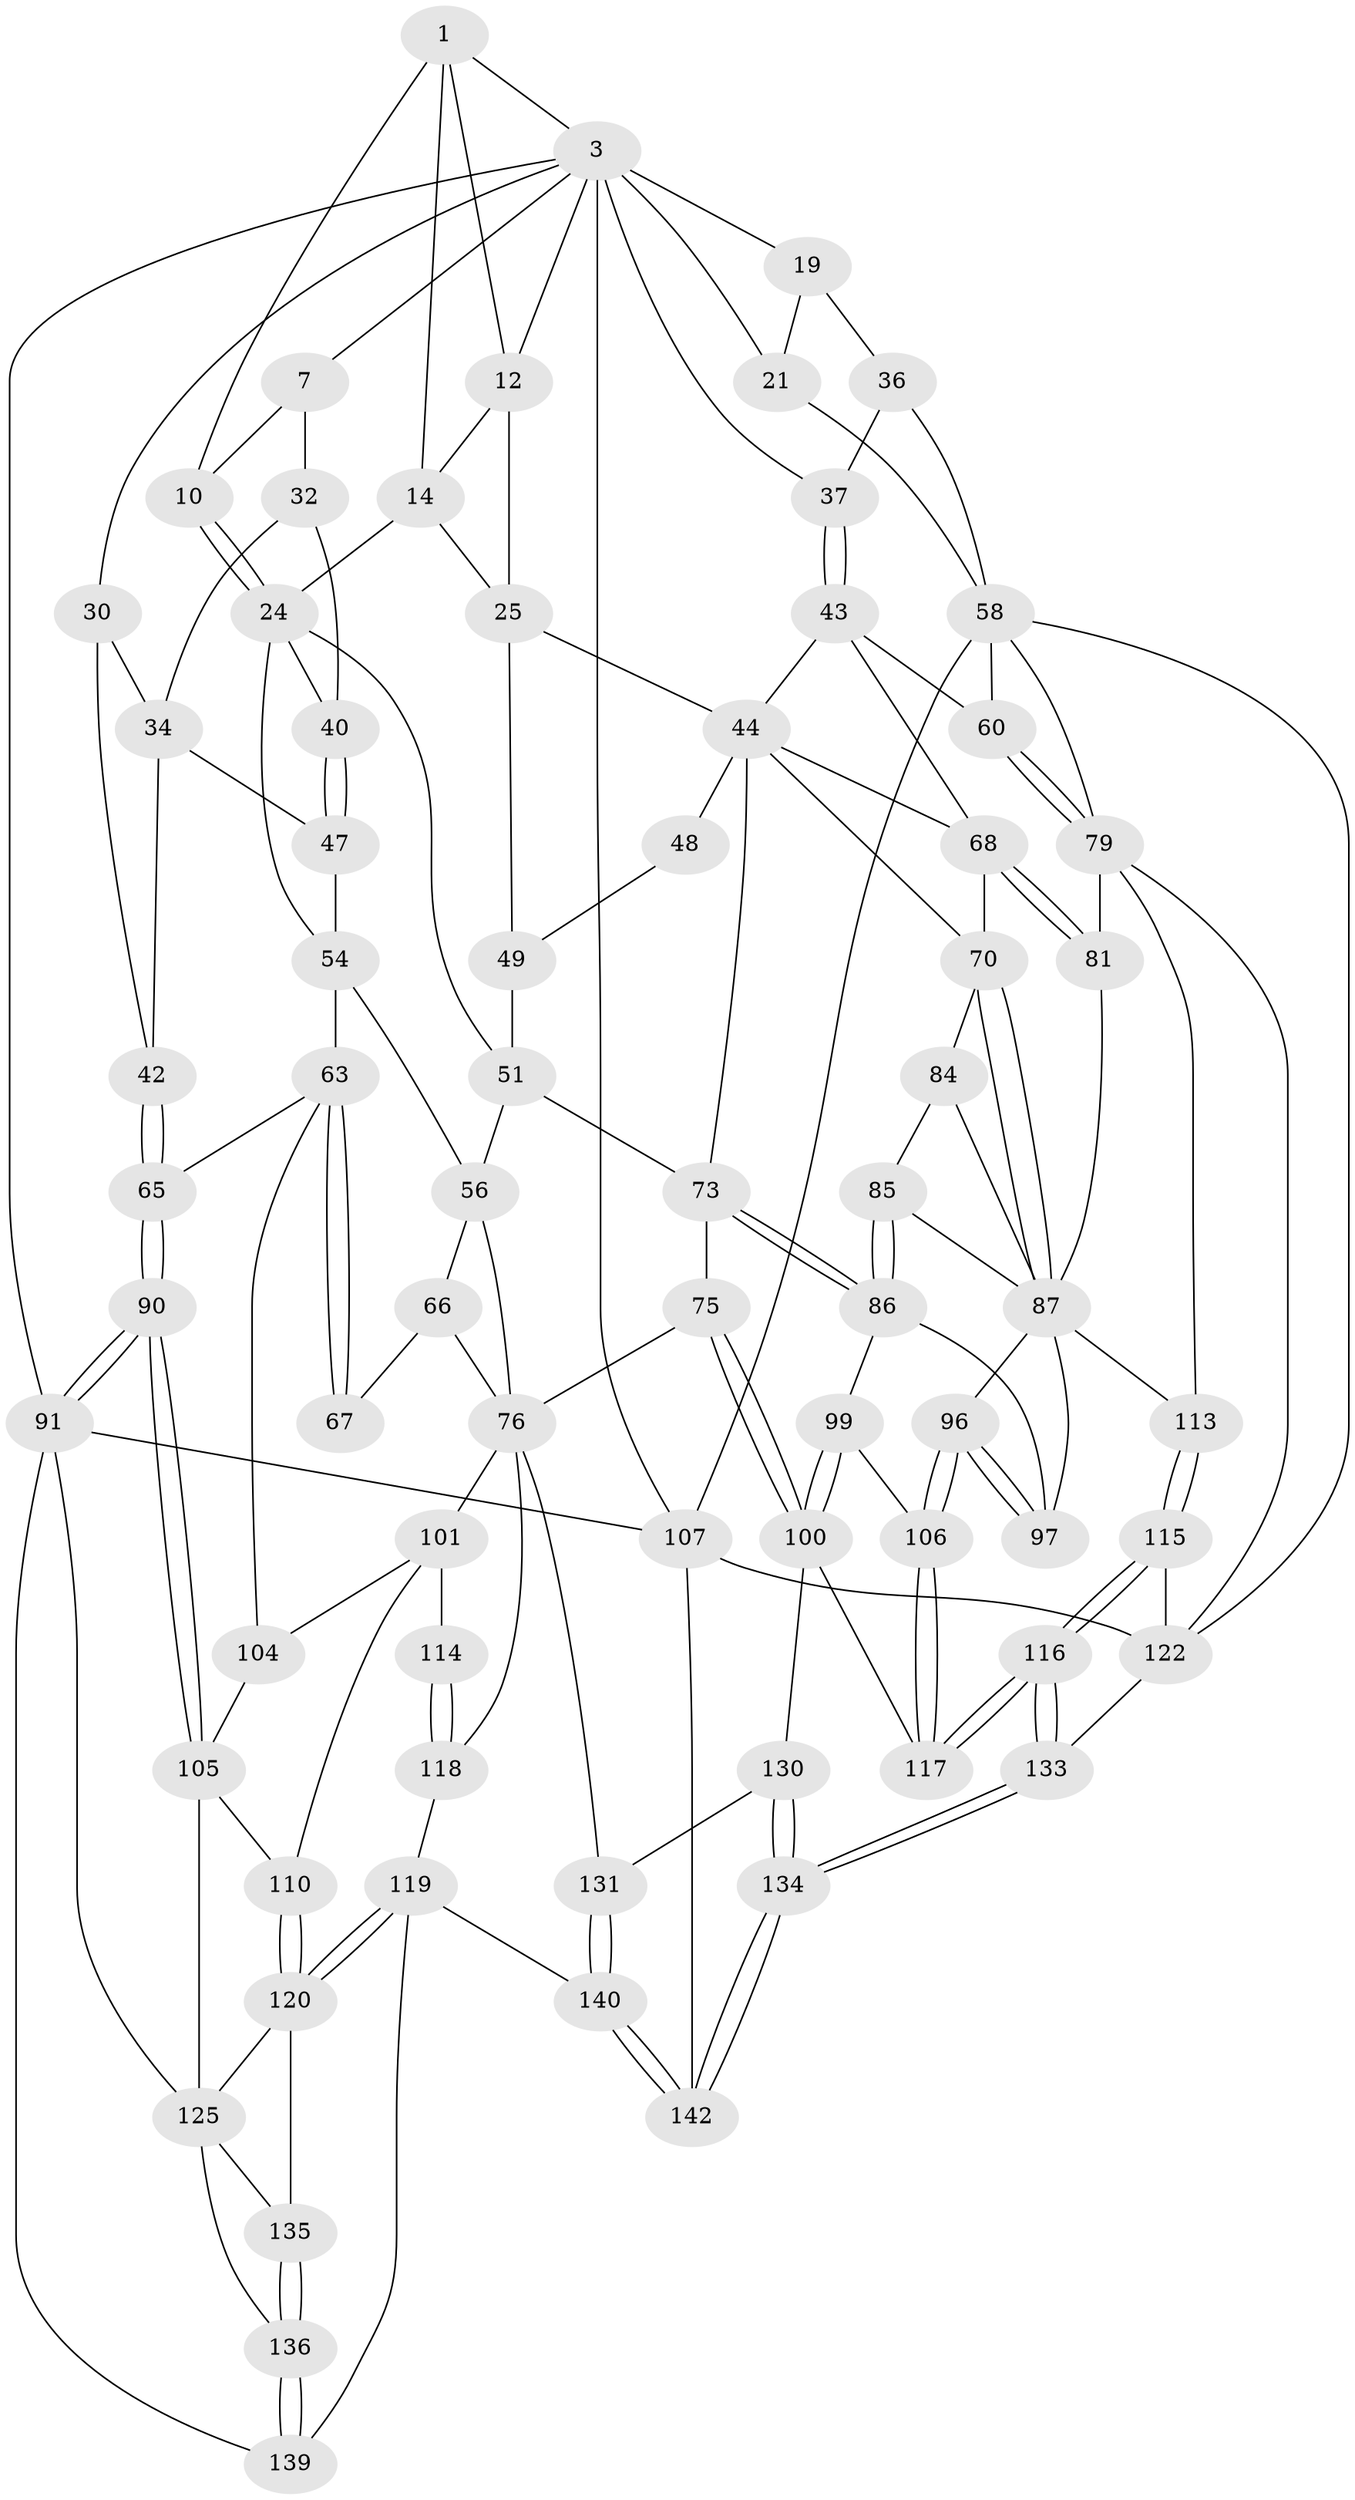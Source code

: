 // original degree distribution, {3: 0.02054794520547945, 4: 0.1917808219178082, 6: 0.1917808219178082, 5: 0.5958904109589042}
// Generated by graph-tools (version 1.1) at 2025/17/03/09/25 04:17:09]
// undirected, 73 vertices, 165 edges
graph export_dot {
graph [start="1"]
  node [color=gray90,style=filled];
  1 [pos="+0.5606427645589032+0",super="+2+9"];
  3 [pos="+0.7142485281053825+0",super="+15+4"];
  7 [pos="+0+0",super="+29+8"];
  10 [pos="+0.35593493418729705+0.1243026155527142"];
  12 [pos="+0.6378752324967578+0.06927093609388488",super="+17+13"];
  14 [pos="+0.5236517688772593+0.04991658345959626",super="+23"];
  19 [pos="+0.8411448632655395+0.11499704978406775",super="+20"];
  21 [pos="+1+0.15449038031880463",super="+22+28"];
  24 [pos="+0.39991573209371056+0.18797656699575424",super="+38"];
  25 [pos="+0.5627527460097205+0.19759395770239768",super="+27+26"];
  30 [pos="+0+0.0742147770718116",super="+31"];
  32 [pos="+0.19901880107596803+0.1261725882738663",super="+33"];
  34 [pos="+0.10022748511617316+0.20102039366322827",super="+41"];
  36 [pos="+0.849498714366958+0.26351721744320844"];
  37 [pos="+0.8277053520697599+0.28814071554691434"];
  40 [pos="+0.1891500431099997+0.21706882176024875"];
  42 [pos="+0+0.25349271651609173"];
  43 [pos="+0.8100129365865015+0.3527212781816395",super="+61"];
  44 [pos="+0.7645383740941145+0.36784754013564075",super="+45"];
  47 [pos="+0.1311624973056216+0.3532003066802344"];
  48 [pos="+0.617665427422756+0.30946738293326803",super="+53"];
  49 [pos="+0.5403331697866967+0.2460351589627359",super="+50"];
  51 [pos="+0.48648430104385615+0.4200311796389484",super="+52"];
  54 [pos="+0.24933253535052657+0.38999676117547366",super="+55"];
  56 [pos="+0.40597297641773344+0.4475017068668607",super="+57"];
  58 [pos="+1+0.36158953234695307",super="+82+59"];
  60 [pos="+0.9889538425473442+0.4266363679054913"];
  63 [pos="+0.09007840220345212+0.4441419443124357",super="+64"];
  65 [pos="+0+0.5267998061372509"];
  66 [pos="+0.2079340898672755+0.5442553315628814"];
  67 [pos="+0.18856054065184621+0.5419886191089637"];
  68 [pos="+0.8769171456774864+0.5272660390091187",super="+69"];
  70 [pos="+0.7859254130105691+0.5315967781259466",super="+71"];
  73 [pos="+0.6421478510363087+0.5365703740709044",super="+74"];
  75 [pos="+0.48711492661983374+0.6778233401517664"];
  76 [pos="+0.4105496145565912+0.6680272214767805",super="+77+129"];
  79 [pos="+0.9819312272735142+0.663125111887289",super="+80"];
  81 [pos="+0.8943386192210816+0.6180350329501247"];
  84 [pos="+0.7555190147993556+0.5501956366557005"];
  85 [pos="+0.7240473320804003+0.583359925791297"];
  86 [pos="+0.6553339035084087+0.5677666555011845",super="+98"];
  87 [pos="+0.7820021575814173+0.5984847424620108",super="+89+88"];
  90 [pos="+0+0.5286528689678273"];
  91 [pos="+0+0.8605019954042897",super="+92"];
  96 [pos="+0.7508856978508571+0.6805496175604204"];
  97 [pos="+0.7376143945326574+0.6234037122460984"];
  99 [pos="+0.648048706882777+0.6785908780910137"];
  100 [pos="+0.5313711947698957+0.7115756491581052",super="+121"];
  101 [pos="+0.20410955658884167+0.6546138188361537",super="+102+109"];
  104 [pos="+0.11109837720575715+0.6050924862804123"];
  105 [pos="+0.005737498946770599+0.6237600273866714",super="+111"];
  106 [pos="+0.6864504270291525+0.6986465025661973"];
  107 [pos="+1+1",super="+144"];
  110 [pos="+0.14252648124980377+0.700553372869826"];
  113 [pos="+0.7965868045188916+0.741214233679627"];
  114 [pos="+0.27821547351186937+0.7616433256414611"];
  115 [pos="+0.7218032991640273+0.8195242314782639"];
  116 [pos="+0.7055875318917658+0.8216156969751297"];
  117 [pos="+0.6977402178350857+0.8005673687591354"];
  118 [pos="+0.2575271441682723+0.7985381469923756"];
  119 [pos="+0.24408095132478144+0.8104160636930182",super="+138"];
  120 [pos="+0.22501878838659717+0.8079748640528333",super="+127"];
  122 [pos="+0.9509631992319406+0.8736077568276942",super="+143+123"];
  125 [pos="+0.054949742365399276+0.7911824262722706",super="+128+126"];
  130 [pos="+0.5474337461155462+0.8605100986066994"];
  131 [pos="+0.4117407068068046+0.8747896487314413"];
  133 [pos="+0.6406661667980132+0.912671309008525",super="+137"];
  134 [pos="+0.6142440984046852+0.9338746861701612"];
  135 [pos="+0.12370183328362903+0.9534288727729218"];
  136 [pos="+0.12141807978234175+0.980381410403744"];
  139 [pos="+0.23603471948913698+1"];
  140 [pos="+0.39957237387191485+0.896695353650896"];
  142 [pos="+0.6043891756649257+1"];
  1 -- 3;
  1 -- 12;
  1 -- 10;
  1 -- 14;
  3 -- 37;
  3 -- 12;
  3 -- 19 [weight=2];
  3 -- 21 [weight=2];
  3 -- 7;
  3 -- 91;
  3 -- 107;
  3 -- 30;
  7 -- 32 [weight=2];
  7 -- 10;
  10 -- 24;
  10 -- 24;
  12 -- 25 [weight=2];
  12 -- 14;
  14 -- 24;
  14 -- 25;
  19 -- 21 [weight=2];
  19 -- 36;
  21 -- 58;
  24 -- 40;
  24 -- 51;
  24 -- 54;
  25 -- 49;
  25 -- 44;
  30 -- 42;
  30 -- 34;
  32 -- 40;
  32 -- 34;
  34 -- 42;
  34 -- 47;
  36 -- 37;
  36 -- 58;
  37 -- 43;
  37 -- 43;
  40 -- 47;
  40 -- 47;
  42 -- 65;
  42 -- 65;
  43 -- 44;
  43 -- 60;
  43 -- 68;
  44 -- 68;
  44 -- 48 [weight=2];
  44 -- 73;
  44 -- 70;
  47 -- 54;
  48 -- 49 [weight=2];
  49 -- 51;
  51 -- 56;
  51 -- 73;
  54 -- 56;
  54 -- 63;
  56 -- 66;
  56 -- 76;
  58 -- 107;
  58 -- 122;
  58 -- 79;
  58 -- 60;
  60 -- 79;
  60 -- 79;
  63 -- 67 [weight=2];
  63 -- 67;
  63 -- 104;
  63 -- 65;
  65 -- 90;
  65 -- 90;
  66 -- 67;
  66 -- 76;
  68 -- 81;
  68 -- 81;
  68 -- 70;
  70 -- 87;
  70 -- 87;
  70 -- 84;
  73 -- 86;
  73 -- 86;
  73 -- 75;
  75 -- 76;
  75 -- 100;
  75 -- 100;
  76 -- 101 [weight=2];
  76 -- 131;
  76 -- 118;
  79 -- 81;
  79 -- 113;
  79 -- 122;
  81 -- 87;
  84 -- 85;
  84 -- 87;
  85 -- 86;
  85 -- 86;
  85 -- 87;
  86 -- 97;
  86 -- 99;
  87 -- 96;
  87 -- 113;
  87 -- 97;
  90 -- 91;
  90 -- 91;
  90 -- 105;
  90 -- 105;
  91 -- 107 [weight=2];
  91 -- 139;
  91 -- 125;
  96 -- 97;
  96 -- 97;
  96 -- 106;
  96 -- 106;
  99 -- 100;
  99 -- 100;
  99 -- 106;
  100 -- 130;
  100 -- 117;
  101 -- 104;
  101 -- 114 [weight=2];
  101 -- 110;
  104 -- 105;
  105 -- 125;
  105 -- 110;
  106 -- 117;
  106 -- 117;
  107 -- 122;
  107 -- 142;
  110 -- 120;
  110 -- 120;
  113 -- 115;
  113 -- 115;
  114 -- 118;
  114 -- 118;
  115 -- 116;
  115 -- 116;
  115 -- 122;
  116 -- 117;
  116 -- 117;
  116 -- 133;
  116 -- 133;
  118 -- 119;
  119 -- 120;
  119 -- 120;
  119 -- 139;
  119 -- 140;
  120 -- 125;
  120 -- 135;
  122 -- 133 [weight=3];
  125 -- 135;
  125 -- 136;
  130 -- 131;
  130 -- 134;
  130 -- 134;
  131 -- 140;
  131 -- 140;
  133 -- 134;
  133 -- 134;
  134 -- 142;
  134 -- 142;
  135 -- 136;
  135 -- 136;
  136 -- 139;
  136 -- 139;
  140 -- 142;
  140 -- 142;
}
